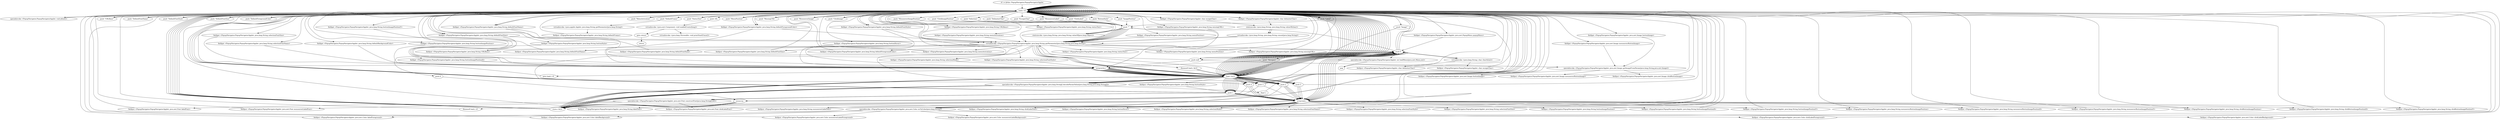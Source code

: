 digraph "" {
    "r0 := @this: PopupNavigator.PopupNavigatorApplet"
    "load.r r0"
    "r0 := @this: PopupNavigator.PopupNavigatorApplet"->"load.r r0";
    "specialinvoke <PopupNavigator.PopupNavigatorApplet: void jbInit()>"
    "load.r r0"->"specialinvoke <PopupNavigator.PopupNavigatorApplet: void jbInit()>";
    "specialinvoke <PopupNavigator.PopupNavigatorApplet: void jbInit()>"->"load.r r0";
    "load.r r0"->"load.r r0";
    "push \"DelimiterChar\""
    "load.r r0"->"push \"DelimiterChar\"";
    "push \"\""
    "push \"DelimiterChar\""->"push \"\"";
    "staticinvoke <java.lang.String: java.lang.String valueOf(java.lang.Object)>"
    "push \"\""->"staticinvoke <java.lang.String: java.lang.String valueOf(java.lang.Object)>";
    "staticinvoke <java.lang.String: java.lang.String valueOf(java.lang.Object)>"->"load.r r0";
    "fieldget <PopupNavigator.PopupNavigatorApplet: char delimiterChar>"
    "load.r r0"->"fieldget <PopupNavigator.PopupNavigatorApplet: char delimiterChar>";
    "staticinvoke <java.lang.String: java.lang.String valueOf(char)>"
    "fieldget <PopupNavigator.PopupNavigatorApplet: char delimiterChar>"->"staticinvoke <java.lang.String: java.lang.String valueOf(char)>";
    "virtualinvoke <java.lang.String: java.lang.String concat(java.lang.String)>"
    "staticinvoke <java.lang.String: java.lang.String valueOf(char)>"->"virtualinvoke <java.lang.String: java.lang.String concat(java.lang.String)>";
    "virtualinvoke <PopupNavigator.PopupNavigatorApplet: java.lang.String getParameter(java.lang.String,java.lang.String)>"
    "virtualinvoke <java.lang.String: java.lang.String concat(java.lang.String)>"->"virtualinvoke <PopupNavigator.PopupNavigatorApplet: java.lang.String getParameter(java.lang.String,java.lang.String)>";
    "push 0"
    "virtualinvoke <PopupNavigator.PopupNavigatorApplet: java.lang.String getParameter(java.lang.String,java.lang.String)>"->"push 0";
    "virtualinvoke <java.lang.String: char charAt(int)>"
    "push 0"->"virtualinvoke <java.lang.String: char charAt(int)>";
    "fieldput <PopupNavigator.PopupNavigatorApplet: char delimiterChar>"
    "virtualinvoke <java.lang.String: char charAt(int)>"->"fieldput <PopupNavigator.PopupNavigatorApplet: char delimiterChar>";
    "fieldput <PopupNavigator.PopupNavigatorApplet: char delimiterChar>"->"load.r r0";
    "load.r r0"->"load.r r0";
    "push \"EscapeChar\""
    "load.r r0"->"push \"EscapeChar\"";
    "push \"EscapeChar\""->"push \"\"";
    "push \"\""->"staticinvoke <java.lang.String: java.lang.String valueOf(java.lang.Object)>";
    "staticinvoke <java.lang.String: java.lang.String valueOf(java.lang.Object)>"->"load.r r0";
    "fieldget <PopupNavigator.PopupNavigatorApplet: char escapeChar>"
    "load.r r0"->"fieldget <PopupNavigator.PopupNavigatorApplet: char escapeChar>";
    "fieldget <PopupNavigator.PopupNavigatorApplet: char escapeChar>"->"staticinvoke <java.lang.String: java.lang.String valueOf(char)>";
    "staticinvoke <java.lang.String: java.lang.String valueOf(char)>"->"virtualinvoke <java.lang.String: java.lang.String concat(java.lang.String)>";
    "virtualinvoke <java.lang.String: java.lang.String concat(java.lang.String)>"->"virtualinvoke <PopupNavigator.PopupNavigatorApplet: java.lang.String getParameter(java.lang.String,java.lang.String)>";
    "virtualinvoke <PopupNavigator.PopupNavigatorApplet: java.lang.String getParameter(java.lang.String,java.lang.String)>"->"push 0";
    "push 0"->"virtualinvoke <java.lang.String: char charAt(int)>";
    "fieldput <PopupNavigator.PopupNavigatorApplet: char escapeChar>"
    "virtualinvoke <java.lang.String: char charAt(int)>"->"fieldput <PopupNavigator.PopupNavigatorApplet: char escapeChar>";
    "fieldput <PopupNavigator.PopupNavigatorApplet: char escapeChar>"->"load.r r0";
    "load.r r0"->"load.r r0";
    "push \"URLBase\""
    "load.r r0"->"push \"URLBase\"";
    "push \"URLBase\""->"load.r r0";
    "fieldget <PopupNavigator.PopupNavigatorApplet: java.lang.String URLBase>"
    "load.r r0"->"fieldget <PopupNavigator.PopupNavigatorApplet: java.lang.String URLBase>";
    "fieldget <PopupNavigator.PopupNavigatorApplet: java.lang.String URLBase>"->"virtualinvoke <PopupNavigator.PopupNavigatorApplet: java.lang.String getParameter(java.lang.String,java.lang.String)>";
    "fieldput <PopupNavigator.PopupNavigatorApplet: java.lang.String URLBase>"
    "virtualinvoke <PopupNavigator.PopupNavigatorApplet: java.lang.String getParameter(java.lang.String,java.lang.String)>"->"fieldput <PopupNavigator.PopupNavigatorApplet: java.lang.String URLBase>";
    "fieldput <PopupNavigator.PopupNavigatorApplet: java.lang.String URLBase>"->"load.r r0";
    "load.r r0"->"load.r r0";
    "push \"DefaultFontName\""
    "load.r r0"->"push \"DefaultFontName\"";
    "push \"DefaultFontName\""->"load.r r0";
    "fieldget <PopupNavigator.PopupNavigatorApplet: java.lang.String defaultFontName>"
    "load.r r0"->"fieldget <PopupNavigator.PopupNavigatorApplet: java.lang.String defaultFontName>";
    "fieldget <PopupNavigator.PopupNavigatorApplet: java.lang.String defaultFontName>"->"virtualinvoke <PopupNavigator.PopupNavigatorApplet: java.lang.String getParameter(java.lang.String,java.lang.String)>";
    "fieldput <PopupNavigator.PopupNavigatorApplet: java.lang.String defaultFontName>"
    "virtualinvoke <PopupNavigator.PopupNavigatorApplet: java.lang.String getParameter(java.lang.String,java.lang.String)>"->"fieldput <PopupNavigator.PopupNavigatorApplet: java.lang.String defaultFontName>";
    "fieldput <PopupNavigator.PopupNavigatorApplet: java.lang.String defaultFontName>"->"load.r r0";
    "load.r r0"->"load.r r0";
    "push \"DefaultFontStyle\""
    "load.r r0"->"push \"DefaultFontStyle\"";
    "push \"DefaultFontStyle\""->"load.r r0";
    "fieldget <PopupNavigator.PopupNavigatorApplet: java.lang.String defaultFontStyle>"
    "load.r r0"->"fieldget <PopupNavigator.PopupNavigatorApplet: java.lang.String defaultFontStyle>";
    "fieldget <PopupNavigator.PopupNavigatorApplet: java.lang.String defaultFontStyle>"->"virtualinvoke <PopupNavigator.PopupNavigatorApplet: java.lang.String getParameter(java.lang.String,java.lang.String)>";
    "fieldput <PopupNavigator.PopupNavigatorApplet: java.lang.String defaultFontStyle>"
    "virtualinvoke <PopupNavigator.PopupNavigatorApplet: java.lang.String getParameter(java.lang.String,java.lang.String)>"->"fieldput <PopupNavigator.PopupNavigatorApplet: java.lang.String defaultFontStyle>";
    "fieldput <PopupNavigator.PopupNavigatorApplet: java.lang.String defaultFontStyle>"->"load.r r0";
    "load.r r0"->"load.r r0";
    "push \"DefaultFontSize\""
    "load.r r0"->"push \"DefaultFontSize\"";
    "push \"DefaultFontSize\""->"load.r r0";
    "fieldget <PopupNavigator.PopupNavigatorApplet: java.lang.String defaultFontSize>"
    "load.r r0"->"fieldget <PopupNavigator.PopupNavigatorApplet: java.lang.String defaultFontSize>";
    "fieldget <PopupNavigator.PopupNavigatorApplet: java.lang.String defaultFontSize>"->"virtualinvoke <PopupNavigator.PopupNavigatorApplet: java.lang.String getParameter(java.lang.String,java.lang.String)>";
    "fieldput <PopupNavigator.PopupNavigatorApplet: java.lang.String defaultFontSize>"
    "virtualinvoke <PopupNavigator.PopupNavigatorApplet: java.lang.String getParameter(java.lang.String,java.lang.String)>"->"fieldput <PopupNavigator.PopupNavigatorApplet: java.lang.String defaultFontSize>";
    "fieldput <PopupNavigator.PopupNavigatorApplet: java.lang.String defaultFontSize>"->"load.r r0";
    "load.r r0"->"load.r r0";
    "push \"DefaultForegroundColor\""
    "load.r r0"->"push \"DefaultForegroundColor\"";
    "push \"DefaultForegroundColor\""->"load.r r0";
    "fieldget <PopupNavigator.PopupNavigatorApplet: java.lang.String defaultForegroundColor>"
    "load.r r0"->"fieldget <PopupNavigator.PopupNavigatorApplet: java.lang.String defaultForegroundColor>";
    "fieldget <PopupNavigator.PopupNavigatorApplet: java.lang.String defaultForegroundColor>"->"virtualinvoke <PopupNavigator.PopupNavigatorApplet: java.lang.String getParameter(java.lang.String,java.lang.String)>";
    "fieldput <PopupNavigator.PopupNavigatorApplet: java.lang.String defaultForegroundColor>"
    "virtualinvoke <PopupNavigator.PopupNavigatorApplet: java.lang.String getParameter(java.lang.String,java.lang.String)>"->"fieldput <PopupNavigator.PopupNavigatorApplet: java.lang.String defaultForegroundColor>";
    "fieldput <PopupNavigator.PopupNavigatorApplet: java.lang.String defaultForegroundColor>"->"load.r r0";
    "load.r r0"->"load.r r0";
    "push \"DefaultFrame\""
    "load.r r0"->"push \"DefaultFrame\"";
    "virtualinvoke <java.applet.Applet: java.lang.String getParameter(java.lang.String)>"
    "push \"DefaultFrame\""->"virtualinvoke <java.applet.Applet: java.lang.String getParameter(java.lang.String)>";
    "fieldput <PopupNavigator.PopupNavigatorApplet: java.lang.String defaultFrame>"
    "virtualinvoke <java.applet.Applet: java.lang.String getParameter(java.lang.String)>"->"fieldput <PopupNavigator.PopupNavigatorApplet: java.lang.String defaultFrame>";
    "fieldput <PopupNavigator.PopupNavigatorApplet: java.lang.String defaultFrame>"->"load.r r0";
    "load.r r0"->"load.r r0";
    "push \"Label\""
    "load.r r0"->"push \"Label\"";
    "push \"Label\""->"push \"\"";
    "push \"\""->"virtualinvoke <PopupNavigator.PopupNavigatorApplet: java.lang.String getParameter(java.lang.String,java.lang.String)>";
    "push 6"
    "virtualinvoke <PopupNavigator.PopupNavigatorApplet: java.lang.String getParameter(java.lang.String,java.lang.String)>"->"push 6";
    "newarray"
    "push 6"->"newarray";
    "store.r $r21"
    "newarray"->"store.r $r21";
    "load.r $r21"
    "store.r $r21"->"load.r $r21";
    "load.r $r21"->"push 0";
    "push null"
    "push 0"->"push null";
    "arraywrite.r"
    "push null"->"arraywrite.r";
    "arraywrite.r"->"load.r $r21";
    "push 1"
    "load.r $r21"->"push 1";
    "push 1"->"load.r r0";
    "load.r r0"->"fieldget <PopupNavigator.PopupNavigatorApplet: java.lang.String defaultFontName>";
    "fieldget <PopupNavigator.PopupNavigatorApplet: java.lang.String defaultFontName>"->"arraywrite.r";
    "arraywrite.r"->"load.r $r21";
    "push 2"
    "load.r $r21"->"push 2";
    "push 2"->"load.r r0";
    "load.r r0"->"fieldget <PopupNavigator.PopupNavigatorApplet: java.lang.String defaultFontStyle>";
    "fieldget <PopupNavigator.PopupNavigatorApplet: java.lang.String defaultFontStyle>"->"arraywrite.r";
    "arraywrite.r"->"load.r $r21";
    "push 3"
    "load.r $r21"->"push 3";
    "push 3"->"load.r r0";
    "load.r r0"->"fieldget <PopupNavigator.PopupNavigatorApplet: java.lang.String defaultFontSize>";
    "fieldget <PopupNavigator.PopupNavigatorApplet: java.lang.String defaultFontSize>"->"arraywrite.r";
    "arraywrite.r"->"load.r $r21";
    "push 4"
    "load.r $r21"->"push 4";
    "push 4"->"load.r r0";
    "load.r r0"->"fieldget <PopupNavigator.PopupNavigatorApplet: java.lang.String defaultForegroundColor>";
    "fieldget <PopupNavigator.PopupNavigatorApplet: java.lang.String defaultForegroundColor>"->"arraywrite.r";
    "arraywrite.r"->"load.r $r21";
    "push 5"
    "load.r $r21"->"push 5";
    "push 5"->"load.r r0";
    "fieldget <PopupNavigator.PopupNavigatorApplet: java.lang.String defaultBackgroundColor>"
    "load.r r0"->"fieldget <PopupNavigator.PopupNavigatorApplet: java.lang.String defaultBackgroundColor>";
    "fieldget <PopupNavigator.PopupNavigatorApplet: java.lang.String defaultBackgroundColor>"->"arraywrite.r";
    "arraywrite.r"->"load.r $r21";
    "specialinvoke <PopupNavigator.PopupNavigatorApplet: java.lang.String[] decodeParamValue(java.lang.String,java.lang.String[])>"
    "load.r $r21"->"specialinvoke <PopupNavigator.PopupNavigatorApplet: java.lang.String[] decodeParamValue(java.lang.String,java.lang.String[])>";
    "specialinvoke <PopupNavigator.PopupNavigatorApplet: java.lang.String[] decodeParamValue(java.lang.String,java.lang.String[])>"->"store.r $r21";
    "store.r $r21"->"load.r $r21";
    "load.r $r21"->"push 0";
    "arrayread.r"
    "push 0"->"arrayread.r";
    "ifnonnull load.r r0"
    "arrayread.r"->"ifnonnull load.r r0";
    "ifnonnull load.r r0"->"load.r r0";
    "load.r r0"->"push \"Label\"";
    "push \"Label\""->"push null";
    "push null"->"virtualinvoke <PopupNavigator.PopupNavigatorApplet: java.lang.String getParameter(java.lang.String,java.lang.String)>";
    "ifnonnull load.r $r21"
    "virtualinvoke <PopupNavigator.PopupNavigatorApplet: java.lang.String getParameter(java.lang.String,java.lang.String)>"->"ifnonnull load.r $r21";
    "ifnonnull load.r $r21"->"load.r $r21";
    "load.r $r21"->"push 0";
    "push \"Navigate\""
    "push 0"->"push \"Navigate\"";
    "push \"Navigate\""->"arraywrite.r";
    "goto load.r r0"
    "arraywrite.r"->"goto load.r r0";
    "goto load.r r0"->"load.r r0";
    "load.r r0"->"load.r $r21";
    "load.r $r21"->"push 0";
    "push 0"->"arrayread.r";
    "fieldput <PopupNavigator.PopupNavigatorApplet: java.lang.String labelText>"
    "arrayread.r"->"fieldput <PopupNavigator.PopupNavigatorApplet: java.lang.String labelText>";
    "fieldput <PopupNavigator.PopupNavigatorApplet: java.lang.String labelText>"->"load.r r0";
    "load.r r0"->"load.r r0";
    "load.r r0"->"load.r $r21";
    "load.r $r21"->"push 1";
    "specialinvoke <PopupNavigator.PopupNavigatorApplet: java.awt.Font constructFont(java.lang.String[],int)>"
    "push 1"->"specialinvoke <PopupNavigator.PopupNavigatorApplet: java.awt.Font constructFont(java.lang.String[],int)>";
    "fieldput <PopupNavigator.PopupNavigatorApplet: java.awt.Font labelFont>"
    "specialinvoke <PopupNavigator.PopupNavigatorApplet: java.awt.Font constructFont(java.lang.String[],int)>"->"fieldput <PopupNavigator.PopupNavigatorApplet: java.awt.Font labelFont>";
    "fieldput <PopupNavigator.PopupNavigatorApplet: java.awt.Font labelFont>"->"load.r r0";
    "load.r r0"->"load.r r0";
    "load.r r0"->"load.r $r21";
    "load.r $r21"->"push 4";
    "push 4"->"arrayread.r";
    "specialinvoke <PopupNavigator.PopupNavigatorApplet: java.awt.Color strToColor(java.lang.String)>"
    "arrayread.r"->"specialinvoke <PopupNavigator.PopupNavigatorApplet: java.awt.Color strToColor(java.lang.String)>";
    "fieldput <PopupNavigator.PopupNavigatorApplet: java.awt.Color labelForeground>"
    "specialinvoke <PopupNavigator.PopupNavigatorApplet: java.awt.Color strToColor(java.lang.String)>"->"fieldput <PopupNavigator.PopupNavigatorApplet: java.awt.Color labelForeground>";
    "fieldput <PopupNavigator.PopupNavigatorApplet: java.awt.Color labelForeground>"->"load.r r0";
    "load.r r0"->"load.r r0";
    "load.r r0"->"load.r $r21";
    "load.r $r21"->"push 5";
    "push 5"->"arrayread.r";
    "arrayread.r"->"specialinvoke <PopupNavigator.PopupNavigatorApplet: java.awt.Color strToColor(java.lang.String)>";
    "fieldput <PopupNavigator.PopupNavigatorApplet: java.awt.Color labelBackground>"
    "specialinvoke <PopupNavigator.PopupNavigatorApplet: java.awt.Color strToColor(java.lang.String)>"->"fieldput <PopupNavigator.PopupNavigatorApplet: java.awt.Color labelBackground>";
    "fieldput <PopupNavigator.PopupNavigatorApplet: java.awt.Color labelBackground>"->"load.r r0";
    "load.r r0"->"load.r r0";
    "push \"MouseoverLabel\""
    "load.r r0"->"push \"MouseoverLabel\"";
    "push \"MouseoverLabel\""->"push \"\"";
    "push \"\""->"virtualinvoke <PopupNavigator.PopupNavigatorApplet: java.lang.String getParameter(java.lang.String,java.lang.String)>";
    "virtualinvoke <PopupNavigator.PopupNavigatorApplet: java.lang.String getParameter(java.lang.String,java.lang.String)>"->"load.r $r21";
    "load.r $r21"->"specialinvoke <PopupNavigator.PopupNavigatorApplet: java.lang.String[] decodeParamValue(java.lang.String,java.lang.String[])>";
    "specialinvoke <PopupNavigator.PopupNavigatorApplet: java.lang.String[] decodeParamValue(java.lang.String,java.lang.String[])>"->"store.r $r21";
    "store.r $r21"->"load.r r0";
    "load.r r0"->"load.r $r21";
    "load.r $r21"->"push 0";
    "push 0"->"arrayread.r";
    "fieldput <PopupNavigator.PopupNavigatorApplet: java.lang.String mouseoverLabelText>"
    "arrayread.r"->"fieldput <PopupNavigator.PopupNavigatorApplet: java.lang.String mouseoverLabelText>";
    "fieldput <PopupNavigator.PopupNavigatorApplet: java.lang.String mouseoverLabelText>"->"load.r r0";
    "load.r r0"->"load.r r0";
    "load.r r0"->"load.r $r21";
    "load.r $r21"->"push 1";
    "push 1"->"specialinvoke <PopupNavigator.PopupNavigatorApplet: java.awt.Font constructFont(java.lang.String[],int)>";
    "fieldput <PopupNavigator.PopupNavigatorApplet: java.awt.Font mouseoverLabelFont>"
    "specialinvoke <PopupNavigator.PopupNavigatorApplet: java.awt.Font constructFont(java.lang.String[],int)>"->"fieldput <PopupNavigator.PopupNavigatorApplet: java.awt.Font mouseoverLabelFont>";
    "fieldput <PopupNavigator.PopupNavigatorApplet: java.awt.Font mouseoverLabelFont>"->"load.r r0";
    "load.r r0"->"load.r r0";
    "load.r r0"->"load.r $r21";
    "load.r $r21"->"push 4";
    "push 4"->"arrayread.r";
    "arrayread.r"->"specialinvoke <PopupNavigator.PopupNavigatorApplet: java.awt.Color strToColor(java.lang.String)>";
    "fieldput <PopupNavigator.PopupNavigatorApplet: java.awt.Color mouseoverLabelForeground>"
    "specialinvoke <PopupNavigator.PopupNavigatorApplet: java.awt.Color strToColor(java.lang.String)>"->"fieldput <PopupNavigator.PopupNavigatorApplet: java.awt.Color mouseoverLabelForeground>";
    "fieldput <PopupNavigator.PopupNavigatorApplet: java.awt.Color mouseoverLabelForeground>"->"load.r r0";
    "load.r r0"->"load.r r0";
    "load.r r0"->"load.r $r21";
    "load.r $r21"->"push 5";
    "push 5"->"arrayread.r";
    "arrayread.r"->"specialinvoke <PopupNavigator.PopupNavigatorApplet: java.awt.Color strToColor(java.lang.String)>";
    "fieldput <PopupNavigator.PopupNavigatorApplet: java.awt.Color mouseoverLabelBackground>"
    "specialinvoke <PopupNavigator.PopupNavigatorApplet: java.awt.Color strToColor(java.lang.String)>"->"fieldput <PopupNavigator.PopupNavigatorApplet: java.awt.Color mouseoverLabelBackground>";
    "fieldput <PopupNavigator.PopupNavigatorApplet: java.awt.Color mouseoverLabelBackground>"->"load.r r0";
    "load.r r0"->"load.r r0";
    "push \"ClickLabel\""
    "load.r r0"->"push \"ClickLabel\"";
    "push \"ClickLabel\""->"push \"\"";
    "push \"\""->"virtualinvoke <PopupNavigator.PopupNavigatorApplet: java.lang.String getParameter(java.lang.String,java.lang.String)>";
    "virtualinvoke <PopupNavigator.PopupNavigatorApplet: java.lang.String getParameter(java.lang.String,java.lang.String)>"->"load.r $r21";
    "load.r $r21"->"specialinvoke <PopupNavigator.PopupNavigatorApplet: java.lang.String[] decodeParamValue(java.lang.String,java.lang.String[])>";
    "specialinvoke <PopupNavigator.PopupNavigatorApplet: java.lang.String[] decodeParamValue(java.lang.String,java.lang.String[])>"->"store.r $r21";
    "store.r $r21"->"load.r r0";
    "load.r r0"->"load.r $r21";
    "load.r $r21"->"push 0";
    "push 0"->"arrayread.r";
    "fieldput <PopupNavigator.PopupNavigatorApplet: java.lang.String clickLabelText>"
    "arrayread.r"->"fieldput <PopupNavigator.PopupNavigatorApplet: java.lang.String clickLabelText>";
    "fieldput <PopupNavigator.PopupNavigatorApplet: java.lang.String clickLabelText>"->"load.r r0";
    "load.r r0"->"load.r r0";
    "load.r r0"->"load.r $r21";
    "load.r $r21"->"push 1";
    "push 1"->"specialinvoke <PopupNavigator.PopupNavigatorApplet: java.awt.Font constructFont(java.lang.String[],int)>";
    "fieldput <PopupNavigator.PopupNavigatorApplet: java.awt.Font clickLabelFont>"
    "specialinvoke <PopupNavigator.PopupNavigatorApplet: java.awt.Font constructFont(java.lang.String[],int)>"->"fieldput <PopupNavigator.PopupNavigatorApplet: java.awt.Font clickLabelFont>";
    "fieldput <PopupNavigator.PopupNavigatorApplet: java.awt.Font clickLabelFont>"->"load.r r0";
    "load.r r0"->"load.r r0";
    "load.r r0"->"load.r $r21";
    "load.r $r21"->"push 4";
    "push 4"->"arrayread.r";
    "arrayread.r"->"specialinvoke <PopupNavigator.PopupNavigatorApplet: java.awt.Color strToColor(java.lang.String)>";
    "fieldput <PopupNavigator.PopupNavigatorApplet: java.awt.Color clickLabelForeground>"
    "specialinvoke <PopupNavigator.PopupNavigatorApplet: java.awt.Color strToColor(java.lang.String)>"->"fieldput <PopupNavigator.PopupNavigatorApplet: java.awt.Color clickLabelForeground>";
    "fieldput <PopupNavigator.PopupNavigatorApplet: java.awt.Color clickLabelForeground>"->"load.r r0";
    "load.r r0"->"load.r r0";
    "load.r r0"->"load.r $r21";
    "load.r $r21"->"push 5";
    "push 5"->"arrayread.r";
    "arrayread.r"->"specialinvoke <PopupNavigator.PopupNavigatorApplet: java.awt.Color strToColor(java.lang.String)>";
    "fieldput <PopupNavigator.PopupNavigatorApplet: java.awt.Color clickLabelBackground>"
    "specialinvoke <PopupNavigator.PopupNavigatorApplet: java.awt.Color strToColor(java.lang.String)>"->"fieldput <PopupNavigator.PopupNavigatorApplet: java.awt.Color clickLabelBackground>";
    "fieldput <PopupNavigator.PopupNavigatorApplet: java.awt.Color clickLabelBackground>"->"load.r r0";
    "load.r r0"->"load.r r0";
    "load.r r0"->"load.r r0";
    "push \"ButtonStyle\""
    "load.r r0"->"push \"ButtonStyle\"";
    "push \"ButtonStyle\""->"push \"\"";
    "push \"\""->"virtualinvoke <PopupNavigator.PopupNavigatorApplet: java.lang.String getParameter(java.lang.String,java.lang.String)>";
    "virtualinvoke <PopupNavigator.PopupNavigatorApplet: java.lang.String getParameter(java.lang.String,java.lang.String)>"->"push 2";
    "push 2"->"newarray";
    "newarray"->"store.r $r21";
    "store.r $r21"->"load.r $r21";
    "load.r $r21"->"push 0";
    "push 0"->"load.r r0";
    "fieldget <PopupNavigator.PopupNavigatorApplet: java.lang.String buttonStyle>"
    "load.r r0"->"fieldget <PopupNavigator.PopupNavigatorApplet: java.lang.String buttonStyle>";
    "fieldget <PopupNavigator.PopupNavigatorApplet: java.lang.String buttonStyle>"->"arraywrite.r";
    "arraywrite.r"->"load.r $r21";
    "load.r $r21"->"push 1";
    "push 1"->"load.r r0";
    "fieldget <PopupNavigator.PopupNavigatorApplet: java.lang.String buttonHover>"
    "load.r r0"->"fieldget <PopupNavigator.PopupNavigatorApplet: java.lang.String buttonHover>";
    "fieldget <PopupNavigator.PopupNavigatorApplet: java.lang.String buttonHover>"->"arraywrite.r";
    "arraywrite.r"->"load.r $r21";
    "load.r $r21"->"specialinvoke <PopupNavigator.PopupNavigatorApplet: java.lang.String[] decodeParamValue(java.lang.String,java.lang.String[])>";
    "dup1.r"
    "specialinvoke <PopupNavigator.PopupNavigatorApplet: java.lang.String[] decodeParamValue(java.lang.String,java.lang.String[])>"->"dup1.r";
    "dup1.r"->"push 0";
    "push 0"->"arrayread.r";
    "arrayread.r"->"store.r $r21";
    "store.r $r21"->"load.r r0";
    "load.r r0"->"load.r $r21";
    "fieldput <PopupNavigator.PopupNavigatorApplet: java.lang.String buttonStyle>"
    "load.r $r21"->"fieldput <PopupNavigator.PopupNavigatorApplet: java.lang.String buttonStyle>";
    "fieldput <PopupNavigator.PopupNavigatorApplet: java.lang.String buttonStyle>"->"push 1";
    "push 1"->"arrayread.r";
    "fieldput <PopupNavigator.PopupNavigatorApplet: java.lang.String buttonHover>"
    "arrayread.r"->"fieldput <PopupNavigator.PopupNavigatorApplet: java.lang.String buttonHover>";
    "fieldput <PopupNavigator.PopupNavigatorApplet: java.lang.String buttonHover>"->"load.r r0";
    "load.r r0"->"load.r r0";
    "push \"Selection\""
    "load.r r0"->"push \"Selection\"";
    "push \"Selection\""->"push \"\"";
    "push \"\""->"virtualinvoke <PopupNavigator.PopupNavigatorApplet: java.lang.String getParameter(java.lang.String,java.lang.String)>";
    "virtualinvoke <PopupNavigator.PopupNavigatorApplet: java.lang.String getParameter(java.lang.String,java.lang.String)>"->"push 4";
    "push 4"->"newarray";
    "newarray"->"store.r $r21";
    "store.r $r21"->"load.r $r21";
    "load.r $r21"->"push 0";
    "push 0"->"load.r r0";
    "fieldget <PopupNavigator.PopupNavigatorApplet: java.lang.String selectionMode>"
    "load.r r0"->"fieldget <PopupNavigator.PopupNavigatorApplet: java.lang.String selectionMode>";
    "fieldget <PopupNavigator.PopupNavigatorApplet: java.lang.String selectionMode>"->"arraywrite.r";
    "arraywrite.r"->"load.r $r21";
    "load.r $r21"->"push 1";
    "push 1"->"load.r r0";
    "fieldget <PopupNavigator.PopupNavigatorApplet: java.lang.String selectionFontName>"
    "load.r r0"->"fieldget <PopupNavigator.PopupNavigatorApplet: java.lang.String selectionFontName>";
    "fieldget <PopupNavigator.PopupNavigatorApplet: java.lang.String selectionFontName>"->"arraywrite.r";
    "arraywrite.r"->"load.r $r21";
    "load.r $r21"->"push 2";
    "push 2"->"load.r r0";
    "fieldget <PopupNavigator.PopupNavigatorApplet: java.lang.String selectionFontStyle>"
    "load.r r0"->"fieldget <PopupNavigator.PopupNavigatorApplet: java.lang.String selectionFontStyle>";
    "fieldget <PopupNavigator.PopupNavigatorApplet: java.lang.String selectionFontStyle>"->"arraywrite.r";
    "arraywrite.r"->"load.r $r21";
    "load.r $r21"->"push 3";
    "push 3"->"load.r r0";
    "fieldget <PopupNavigator.PopupNavigatorApplet: java.lang.String selectionFontSize>"
    "load.r r0"->"fieldget <PopupNavigator.PopupNavigatorApplet: java.lang.String selectionFontSize>";
    "fieldget <PopupNavigator.PopupNavigatorApplet: java.lang.String selectionFontSize>"->"arraywrite.r";
    "arraywrite.r"->"load.r $r21";
    "load.r $r21"->"specialinvoke <PopupNavigator.PopupNavigatorApplet: java.lang.String[] decodeParamValue(java.lang.String,java.lang.String[])>";
    "specialinvoke <PopupNavigator.PopupNavigatorApplet: java.lang.String[] decodeParamValue(java.lang.String,java.lang.String[])>"->"store.r $r21";
    "store.r $r21"->"load.r r0";
    "load.r r0"->"load.r $r21";
    "load.r $r21"->"push 0";
    "push 0"->"arrayread.r";
    "fieldput <PopupNavigator.PopupNavigatorApplet: java.lang.String selectionMode>"
    "arrayread.r"->"fieldput <PopupNavigator.PopupNavigatorApplet: java.lang.String selectionMode>";
    "fieldput <PopupNavigator.PopupNavigatorApplet: java.lang.String selectionMode>"->"load.r r0";
    "load.r r0"->"load.r $r21";
    "load.r $r21"->"push 1";
    "push 1"->"arrayread.r";
    "fieldput <PopupNavigator.PopupNavigatorApplet: java.lang.String selectionFontName>"
    "arrayread.r"->"fieldput <PopupNavigator.PopupNavigatorApplet: java.lang.String selectionFontName>";
    "fieldput <PopupNavigator.PopupNavigatorApplet: java.lang.String selectionFontName>"->"load.r r0";
    "load.r r0"->"load.r $r21";
    "load.r $r21"->"push 2";
    "push 2"->"arrayread.r";
    "fieldput <PopupNavigator.PopupNavigatorApplet: java.lang.String selectionFontStyle>"
    "arrayread.r"->"fieldput <PopupNavigator.PopupNavigatorApplet: java.lang.String selectionFontStyle>";
    "fieldput <PopupNavigator.PopupNavigatorApplet: java.lang.String selectionFontStyle>"->"load.r r0";
    "load.r r0"->"load.r $r21";
    "load.r $r21"->"push 3";
    "push 3"->"arrayread.r";
    "fieldput <PopupNavigator.PopupNavigatorApplet: java.lang.String selectionFontSize>"
    "arrayread.r"->"fieldput <PopupNavigator.PopupNavigatorApplet: java.lang.String selectionFontSize>";
    "fieldput <PopupNavigator.PopupNavigatorApplet: java.lang.String selectionFontSize>"->"load.r r0";
    "load.r r0"->"load.r r0";
    "push \"MenuActivation\""
    "load.r r0"->"push \"MenuActivation\"";
    "push \"MenuActivation\""->"load.r r0";
    "fieldget <PopupNavigator.PopupNavigatorApplet: java.lang.String menuActivation>"
    "load.r r0"->"fieldget <PopupNavigator.PopupNavigatorApplet: java.lang.String menuActivation>";
    "fieldget <PopupNavigator.PopupNavigatorApplet: java.lang.String menuActivation>"->"virtualinvoke <PopupNavigator.PopupNavigatorApplet: java.lang.String getParameter(java.lang.String,java.lang.String)>";
    "fieldput <PopupNavigator.PopupNavigatorApplet: java.lang.String menuActivation>"
    "virtualinvoke <PopupNavigator.PopupNavigatorApplet: java.lang.String getParameter(java.lang.String,java.lang.String)>"->"fieldput <PopupNavigator.PopupNavigatorApplet: java.lang.String menuActivation>";
    "fieldput <PopupNavigator.PopupNavigatorApplet: java.lang.String menuActivation>"->"load.r r0";
    "load.r r0"->"load.r r0";
    "push \"StatusText\""
    "load.r r0"->"push \"StatusText\"";
    "push \"StatusText\""->"load.r r0";
    "fieldget <PopupNavigator.PopupNavigatorApplet: java.lang.String statusText>"
    "load.r r0"->"fieldget <PopupNavigator.PopupNavigatorApplet: java.lang.String statusText>";
    "fieldget <PopupNavigator.PopupNavigatorApplet: java.lang.String statusText>"->"virtualinvoke <PopupNavigator.PopupNavigatorApplet: java.lang.String getParameter(java.lang.String,java.lang.String)>";
    "fieldput <PopupNavigator.PopupNavigatorApplet: java.lang.String statusText>"
    "virtualinvoke <PopupNavigator.PopupNavigatorApplet: java.lang.String getParameter(java.lang.String,java.lang.String)>"->"fieldput <PopupNavigator.PopupNavigatorApplet: java.lang.String statusText>";
    "fieldput <PopupNavigator.PopupNavigatorApplet: java.lang.String statusText>"->"load.r r0";
    "load.r r0"->"load.r r0";
    "push \"MenuPosition\""
    "load.r r0"->"push \"MenuPosition\"";
    "push \"MenuPosition\""->"load.r r0";
    "fieldget <PopupNavigator.PopupNavigatorApplet: java.lang.String menuPosition>"
    "load.r r0"->"fieldget <PopupNavigator.PopupNavigatorApplet: java.lang.String menuPosition>";
    "fieldget <PopupNavigator.PopupNavigatorApplet: java.lang.String menuPosition>"->"virtualinvoke <PopupNavigator.PopupNavigatorApplet: java.lang.String getParameter(java.lang.String,java.lang.String)>";
    "fieldput <PopupNavigator.PopupNavigatorApplet: java.lang.String menuPosition>"
    "virtualinvoke <PopupNavigator.PopupNavigatorApplet: java.lang.String getParameter(java.lang.String,java.lang.String)>"->"fieldput <PopupNavigator.PopupNavigatorApplet: java.lang.String menuPosition>";
    "fieldput <PopupNavigator.PopupNavigatorApplet: java.lang.String menuPosition>"->"load.r r0";
    "load.r r0"->"load.r r0";
    "push \"MissingURL\""
    "load.r r0"->"push \"MissingURL\"";
    "push \"MissingURL\""->"load.r r0";
    "fieldget <PopupNavigator.PopupNavigatorApplet: java.lang.String missingURL>"
    "load.r r0"->"fieldget <PopupNavigator.PopupNavigatorApplet: java.lang.String missingURL>";
    "fieldget <PopupNavigator.PopupNavigatorApplet: java.lang.String missingURL>"->"virtualinvoke <PopupNavigator.PopupNavigatorApplet: java.lang.String getParameter(java.lang.String,java.lang.String)>";
    "fieldput <PopupNavigator.PopupNavigatorApplet: java.lang.String missingURL>"
    "virtualinvoke <PopupNavigator.PopupNavigatorApplet: java.lang.String getParameter(java.lang.String,java.lang.String)>"->"fieldput <PopupNavigator.PopupNavigatorApplet: java.lang.String missingURL>";
    "fieldput <PopupNavigator.PopupNavigatorApplet: java.lang.String missingURL>"->"load.r r0";
    "load.r r0"->"load.r r0";
    "push \"Image\""
    "load.r r0"->"push \"Image\"";
    "push \"Image\""->"push null";
    "specialinvoke <PopupNavigator.PopupNavigatorApplet: java.awt.Image getImageFromParam(java.lang.String,java.awt.Image)>"
    "push null"->"specialinvoke <PopupNavigator.PopupNavigatorApplet: java.awt.Image getImageFromParam(java.lang.String,java.awt.Image)>";
    "fieldput <PopupNavigator.PopupNavigatorApplet: java.awt.Image buttonImage>"
    "specialinvoke <PopupNavigator.PopupNavigatorApplet: java.awt.Image getImageFromParam(java.lang.String,java.awt.Image)>"->"fieldput <PopupNavigator.PopupNavigatorApplet: java.awt.Image buttonImage>";
    "fieldput <PopupNavigator.PopupNavigatorApplet: java.awt.Image buttonImage>"->"load.r r0";
    "load.r r0"->"load.r r0";
    "push \"MouseoverImage\""
    "load.r r0"->"push \"MouseoverImage\"";
    "push \"MouseoverImage\""->"load.r r0";
    "fieldget <PopupNavigator.PopupNavigatorApplet: java.awt.Image buttonImage>"
    "load.r r0"->"fieldget <PopupNavigator.PopupNavigatorApplet: java.awt.Image buttonImage>";
    "fieldget <PopupNavigator.PopupNavigatorApplet: java.awt.Image buttonImage>"->"specialinvoke <PopupNavigator.PopupNavigatorApplet: java.awt.Image getImageFromParam(java.lang.String,java.awt.Image)>";
    "fieldput <PopupNavigator.PopupNavigatorApplet: java.awt.Image mouseoverButtonImage>"
    "specialinvoke <PopupNavigator.PopupNavigatorApplet: java.awt.Image getImageFromParam(java.lang.String,java.awt.Image)>"->"fieldput <PopupNavigator.PopupNavigatorApplet: java.awt.Image mouseoverButtonImage>";
    "fieldput <PopupNavigator.PopupNavigatorApplet: java.awt.Image mouseoverButtonImage>"->"load.r r0";
    "load.r r0"->"load.r r0";
    "push \"ClickImage\""
    "load.r r0"->"push \"ClickImage\"";
    "push \"ClickImage\""->"load.r r0";
    "fieldget <PopupNavigator.PopupNavigatorApplet: java.awt.Image mouseoverButtonImage>"
    "load.r r0"->"fieldget <PopupNavigator.PopupNavigatorApplet: java.awt.Image mouseoverButtonImage>";
    "fieldget <PopupNavigator.PopupNavigatorApplet: java.awt.Image mouseoverButtonImage>"->"specialinvoke <PopupNavigator.PopupNavigatorApplet: java.awt.Image getImageFromParam(java.lang.String,java.awt.Image)>";
    "fieldput <PopupNavigator.PopupNavigatorApplet: java.awt.Image clickButtonImage>"
    "specialinvoke <PopupNavigator.PopupNavigatorApplet: java.awt.Image getImageFromParam(java.lang.String,java.awt.Image)>"->"fieldput <PopupNavigator.PopupNavigatorApplet: java.awt.Image clickButtonImage>";
    "fieldput <PopupNavigator.PopupNavigatorApplet: java.awt.Image clickButtonImage>"->"load.r r0";
    "load.r r0"->"load.r r0";
    "push \"ImagePosition\""
    "load.r r0"->"push \"ImagePosition\"";
    "push \"ImagePosition\""->"push \"\"";
    "push \"\""->"virtualinvoke <PopupNavigator.PopupNavigatorApplet: java.lang.String getParameter(java.lang.String,java.lang.String)>";
    "virtualinvoke <PopupNavigator.PopupNavigatorApplet: java.lang.String getParameter(java.lang.String,java.lang.String)>"->"push 3";
    "push 3"->"newarray";
    "newarray"->"store.r $r21";
    "store.r $r21"->"load.r $r21";
    "load.r $r21"->"push 0";
    "push 0"->"load.r r0";
    "fieldget <PopupNavigator.PopupNavigatorApplet: java.lang.String buttonImagePosition>"
    "load.r r0"->"fieldget <PopupNavigator.PopupNavigatorApplet: java.lang.String buttonImagePosition>";
    "fieldget <PopupNavigator.PopupNavigatorApplet: java.lang.String buttonImagePosition>"->"arraywrite.r";
    "arraywrite.r"->"load.r $r21";
    "load.r $r21"->"push 1";
    "push 1"->"load.r r0";
    "fieldget <PopupNavigator.PopupNavigatorApplet: java.lang.String buttonImagePositionX>"
    "load.r r0"->"fieldget <PopupNavigator.PopupNavigatorApplet: java.lang.String buttonImagePositionX>";
    "fieldget <PopupNavigator.PopupNavigatorApplet: java.lang.String buttonImagePositionX>"->"arraywrite.r";
    "arraywrite.r"->"load.r $r21";
    "load.r $r21"->"push 2";
    "push 2"->"load.r r0";
    "fieldget <PopupNavigator.PopupNavigatorApplet: java.lang.String buttonImagePositionY>"
    "load.r r0"->"fieldget <PopupNavigator.PopupNavigatorApplet: java.lang.String buttonImagePositionY>";
    "fieldget <PopupNavigator.PopupNavigatorApplet: java.lang.String buttonImagePositionY>"->"arraywrite.r";
    "arraywrite.r"->"load.r $r21";
    "load.r $r21"->"specialinvoke <PopupNavigator.PopupNavigatorApplet: java.lang.String[] decodeParamValue(java.lang.String,java.lang.String[])>";
    "specialinvoke <PopupNavigator.PopupNavigatorApplet: java.lang.String[] decodeParamValue(java.lang.String,java.lang.String[])>"->"store.r $r21";
    "store.r $r21"->"load.r r0";
    "load.r r0"->"load.r $r21";
    "load.r $r21"->"push 0";
    "push 0"->"arrayread.r";
    "fieldput <PopupNavigator.PopupNavigatorApplet: java.lang.String buttonImagePosition>"
    "arrayread.r"->"fieldput <PopupNavigator.PopupNavigatorApplet: java.lang.String buttonImagePosition>";
    "fieldput <PopupNavigator.PopupNavigatorApplet: java.lang.String buttonImagePosition>"->"load.r r0";
    "load.r r0"->"load.r $r21";
    "load.r $r21"->"push 1";
    "push 1"->"arrayread.r";
    "fieldput <PopupNavigator.PopupNavigatorApplet: java.lang.String buttonImagePositionX>"
    "arrayread.r"->"fieldput <PopupNavigator.PopupNavigatorApplet: java.lang.String buttonImagePositionX>";
    "fieldput <PopupNavigator.PopupNavigatorApplet: java.lang.String buttonImagePositionX>"->"load.r r0";
    "load.r r0"->"load.r $r21";
    "load.r $r21"->"push 2";
    "push 2"->"arrayread.r";
    "fieldput <PopupNavigator.PopupNavigatorApplet: java.lang.String buttonImagePositionY>"
    "arrayread.r"->"fieldput <PopupNavigator.PopupNavigatorApplet: java.lang.String buttonImagePositionY>";
    "fieldput <PopupNavigator.PopupNavigatorApplet: java.lang.String buttonImagePositionY>"->"load.r r0";
    "load.r r0"->"load.r r0";
    "push \"MouseoverImagePosition\""
    "load.r r0"->"push \"MouseoverImagePosition\"";
    "push \"MouseoverImagePosition\""->"push \"\"";
    "push \"\""->"virtualinvoke <PopupNavigator.PopupNavigatorApplet: java.lang.String getParameter(java.lang.String,java.lang.String)>";
    "virtualinvoke <PopupNavigator.PopupNavigatorApplet: java.lang.String getParameter(java.lang.String,java.lang.String)>"->"load.r $r21";
    "load.r $r21"->"specialinvoke <PopupNavigator.PopupNavigatorApplet: java.lang.String[] decodeParamValue(java.lang.String,java.lang.String[])>";
    "specialinvoke <PopupNavigator.PopupNavigatorApplet: java.lang.String[] decodeParamValue(java.lang.String,java.lang.String[])>"->"store.r $r21";
    "store.r $r21"->"load.r r0";
    "load.r r0"->"load.r $r21";
    "load.r $r21"->"push 0";
    "push 0"->"arrayread.r";
    "fieldput <PopupNavigator.PopupNavigatorApplet: java.lang.String mouseoverButtonImagePosition>"
    "arrayread.r"->"fieldput <PopupNavigator.PopupNavigatorApplet: java.lang.String mouseoverButtonImagePosition>";
    "fieldput <PopupNavigator.PopupNavigatorApplet: java.lang.String mouseoverButtonImagePosition>"->"load.r r0";
    "load.r r0"->"load.r $r21";
    "load.r $r21"->"push 1";
    "push 1"->"arrayread.r";
    "fieldput <PopupNavigator.PopupNavigatorApplet: java.lang.String mouseoverButtonImagePositionX>"
    "arrayread.r"->"fieldput <PopupNavigator.PopupNavigatorApplet: java.lang.String mouseoverButtonImagePositionX>";
    "fieldput <PopupNavigator.PopupNavigatorApplet: java.lang.String mouseoverButtonImagePositionX>"->"load.r r0";
    "load.r r0"->"load.r $r21";
    "load.r $r21"->"push 2";
    "push 2"->"arrayread.r";
    "fieldput <PopupNavigator.PopupNavigatorApplet: java.lang.String mouseoverButtonImagePositionY>"
    "arrayread.r"->"fieldput <PopupNavigator.PopupNavigatorApplet: java.lang.String mouseoverButtonImagePositionY>";
    "fieldput <PopupNavigator.PopupNavigatorApplet: java.lang.String mouseoverButtonImagePositionY>"->"load.r r0";
    "load.r r0"->"load.r r0";
    "push \"ClickImagePosition\""
    "load.r r0"->"push \"ClickImagePosition\"";
    "push \"ClickImagePosition\""->"push \"\"";
    "push \"\""->"virtualinvoke <PopupNavigator.PopupNavigatorApplet: java.lang.String getParameter(java.lang.String,java.lang.String)>";
    "virtualinvoke <PopupNavigator.PopupNavigatorApplet: java.lang.String getParameter(java.lang.String,java.lang.String)>"->"load.r $r21";
    "load.r $r21"->"specialinvoke <PopupNavigator.PopupNavigatorApplet: java.lang.String[] decodeParamValue(java.lang.String,java.lang.String[])>";
    "specialinvoke <PopupNavigator.PopupNavigatorApplet: java.lang.String[] decodeParamValue(java.lang.String,java.lang.String[])>"->"store.r $r21";
    "store.r $r21"->"load.r r0";
    "load.r r0"->"load.r $r21";
    "load.r $r21"->"push 0";
    "push 0"->"arrayread.r";
    "fieldput <PopupNavigator.PopupNavigatorApplet: java.lang.String clickButtonImagePosition>"
    "arrayread.r"->"fieldput <PopupNavigator.PopupNavigatorApplet: java.lang.String clickButtonImagePosition>";
    "fieldput <PopupNavigator.PopupNavigatorApplet: java.lang.String clickButtonImagePosition>"->"load.r r0";
    "load.r r0"->"load.r $r21";
    "load.r $r21"->"push 1";
    "push 1"->"arrayread.r";
    "fieldput <PopupNavigator.PopupNavigatorApplet: java.lang.String clickButtonImagePositionX>"
    "arrayread.r"->"fieldput <PopupNavigator.PopupNavigatorApplet: java.lang.String clickButtonImagePositionX>";
    "fieldput <PopupNavigator.PopupNavigatorApplet: java.lang.String clickButtonImagePositionX>"->"load.r r0";
    "load.r r0"->"load.r $r21";
    "load.r $r21"->"push 2";
    "push 2"->"arrayread.r";
    "fieldput <PopupNavigator.PopupNavigatorApplet: java.lang.String clickButtonImagePositionY>"
    "arrayread.r"->"fieldput <PopupNavigator.PopupNavigatorApplet: java.lang.String clickButtonImagePositionY>";
    "fieldput <PopupNavigator.PopupNavigatorApplet: java.lang.String clickButtonImagePositionY>"->"load.r r0";
    "load.r r0"->"load.r r0";
    "fieldget <PopupNavigator.PopupNavigatorApplet: java.awt.PopupMenu popupMenu>"
    "load.r r0"->"fieldget <PopupNavigator.PopupNavigatorApplet: java.awt.PopupMenu popupMenu>";
    "fieldget <PopupNavigator.PopupNavigatorApplet: java.awt.PopupMenu popupMenu>"->"push 0";
    "specialinvoke <PopupNavigator.PopupNavigatorApplet: int loadMenu(java.awt.Menu,int)>"
    "push 0"->"specialinvoke <PopupNavigator.PopupNavigatorApplet: int loadMenu(java.awt.Menu,int)>";
    "pop"
    "specialinvoke <PopupNavigator.PopupNavigatorApplet: int loadMenu(java.awt.Menu,int)>"->"pop";
    "pop"->"load.r r0";
    "push 16L"
    "load.r r0"->"push 16L";
    "virtualinvoke <java.awt.Component: void enableEvents(long)>"
    "push 16L"->"virtualinvoke <java.awt.Component: void enableEvents(long)>";
    "goto return"
    "virtualinvoke <java.awt.Component: void enableEvents(long)>"->"goto return";
    "return"
    "goto return"->"return";
    "virtualinvoke <java.lang.Throwable: void printStackTrace()>"
    "virtualinvoke <java.awt.Component: void enableEvents(long)>"->"virtualinvoke <java.lang.Throwable: void printStackTrace()>";
    "ifnonnull load.r $r21"->"load.r $r21";
    "load.r $r21"->"push 0";
    "push 0"->"push \"\"";
    "push \"\""->"arraywrite.r";
}
